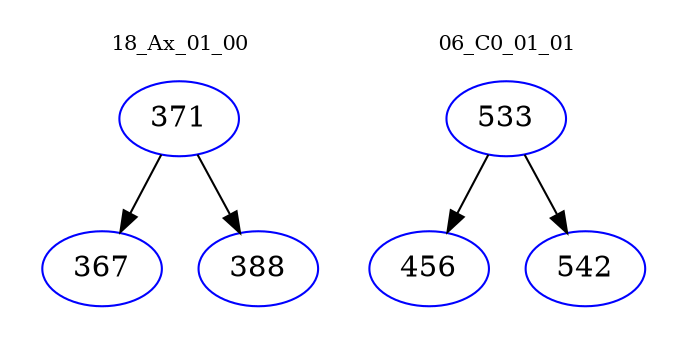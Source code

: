 digraph{
subgraph cluster_0 {
color = white
label = "18_Ax_01_00";
fontsize=10;
T0_371 [label="371", color="blue"]
T0_371 -> T0_367 [color="black"]
T0_367 [label="367", color="blue"]
T0_371 -> T0_388 [color="black"]
T0_388 [label="388", color="blue"]
}
subgraph cluster_1 {
color = white
label = "06_C0_01_01";
fontsize=10;
T1_533 [label="533", color="blue"]
T1_533 -> T1_456 [color="black"]
T1_456 [label="456", color="blue"]
T1_533 -> T1_542 [color="black"]
T1_542 [label="542", color="blue"]
}
}
